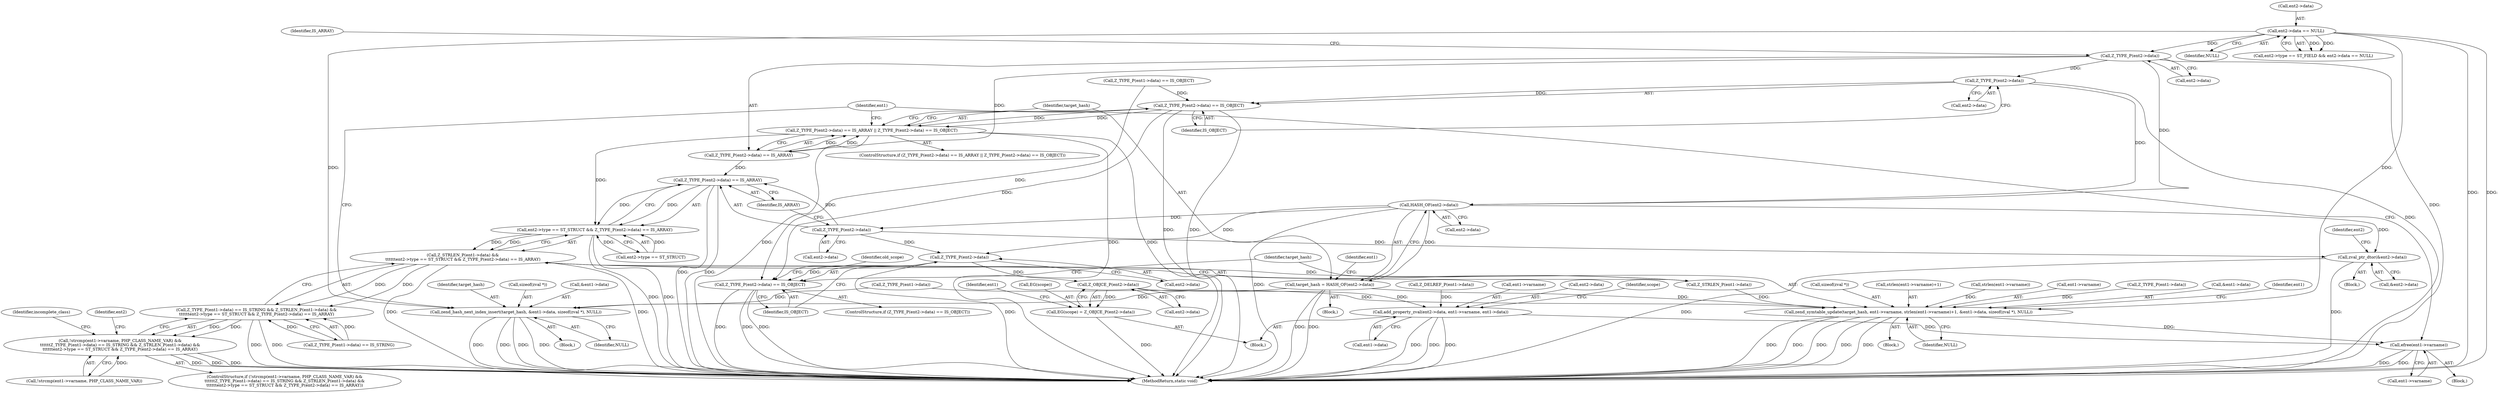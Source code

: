 digraph "0_php-src_698a691724c0a949295991e5df091ce16f899e02?w=1@pointer" {
"1000338" [label="(Call,Z_TYPE_P(ent2->data))"];
"1000332" [label="(Call,Z_TYPE_P(ent2->data))"];
"1000315" [label="(Call,ent2->data == NULL)"];
"1000337" [label="(Call,Z_TYPE_P(ent2->data) == IS_OBJECT)"];
"1000330" [label="(Call,Z_TYPE_P(ent2->data) == IS_ARRAY || Z_TYPE_P(ent2->data) == IS_OBJECT)"];
"1000375" [label="(Call,ent2->type == ST_STRUCT && Z_TYPE_P(ent2->data) == IS_ARRAY)"];
"1000370" [label="(Call,Z_STRLEN_P(ent1->data) &&\n\t\t\t\t\t\tent2->type == ST_STRUCT && Z_TYPE_P(ent2->data) == IS_ARRAY)"];
"1000363" [label="(Call,Z_TYPE_P(ent1->data) == IS_STRING && Z_STRLEN_P(ent1->data) &&\n\t\t\t\t\t\tent2->type == ST_STRUCT && Z_TYPE_P(ent2->data) == IS_ARRAY)"];
"1000356" [label="(Call,!strcmp(ent1->varname, PHP_CLASS_NAME_VAR) &&\n\t\t\t\t\t\tZ_TYPE_P(ent1->data) == IS_STRING && Z_STRLEN_P(ent1->data) &&\n\t\t\t\t\t\tent2->type == ST_STRUCT && Z_TYPE_P(ent2->data) == IS_ARRAY)"];
"1000465" [label="(Call,Z_TYPE_P(ent2->data) == IS_OBJECT)"];
"1000346" [label="(Call,HASH_OF(ent2->data))"];
"1000344" [label="(Call,target_hash = HASH_OF(ent2->data))"];
"1000504" [label="(Call,zend_symtable_update(target_hash, ent1->varname, strlen(ent1->varname)+1, &ent1->data, sizeof(zval *), NULL))"];
"1000522" [label="(Call,efree(ent1->varname))"];
"1000528" [label="(Call,zend_hash_next_index_insert(target_hash, &ent1->data, sizeof(zval *), NULL))"];
"1000382" [label="(Call,Z_TYPE_P(ent2->data))"];
"1000381" [label="(Call,Z_TYPE_P(ent2->data) == IS_ARRAY)"];
"1000448" [label="(Call,zval_ptr_dtor(&ent2->data))"];
"1000466" [label="(Call,Z_TYPE_P(ent2->data))"];
"1000480" [label="(Call,Z_OBJCE_P(ent2->data))"];
"1000477" [label="(Call,EG(scope) = Z_OBJCE_P(ent2->data))"];
"1000488" [label="(Call,add_property_zval(ent2->data, ent1->varname, ent1->data))"];
"1000345" [label="(Identifier,target_hash)"];
"1000519" [label="(Call,sizeof(zval *))"];
"1000383" [label="(Call,ent2->data)"];
"1000481" [label="(Call,ent2->data)"];
"1000346" [label="(Call,HASH_OF(ent2->data))"];
"1000449" [label="(Call,&ent2->data)"];
"1000477" [label="(Call,EG(scope) = Z_OBJCE_P(ent2->data))"];
"1000492" [label="(Call,ent1->varname)"];
"1000381" [label="(Call,Z_TYPE_P(ent2->data) == IS_ARRAY)"];
"1000342" [label="(Identifier,IS_OBJECT)"];
"1000464" [label="(ControlStructure,if (Z_TYPE_P(ent2->data) == IS_OBJECT))"];
"1000330" [label="(Call,Z_TYPE_P(ent2->data) == IS_ARRAY || Z_TYPE_P(ent2->data) == IS_OBJECT)"];
"1000509" [label="(Call,strlen(ent1->varname)+1)"];
"1000354" [label="(Block,)"];
"1000478" [label="(Call,EG(scope))"];
"1000343" [label="(Block,)"];
"1000486" [label="(Identifier,ent1)"];
"1000527" [label="(Block,)"];
"1000382" [label="(Call,Z_TYPE_P(ent2->data))"];
"1000467" [label="(Call,ent2->data)"];
"1000495" [label="(Call,ent1->data)"];
"1000329" [label="(ControlStructure,if (Z_TYPE_P(ent2->data) == IS_ARRAY || Z_TYPE_P(ent2->data) == IS_OBJECT))"];
"1000522" [label="(Call,efree(ent1->varname))"];
"1000363" [label="(Call,Z_TYPE_P(ent1->data) == IS_STRING && Z_STRLEN_P(ent1->data) &&\n\t\t\t\t\t\tent2->type == ST_STRUCT && Z_TYPE_P(ent2->data) == IS_ARRAY)"];
"1000352" [label="(Identifier,ent1)"];
"1000319" [label="(Identifier,NULL)"];
"1000510" [label="(Call,strlen(ent1->varname))"];
"1000336" [label="(Identifier,IS_ARRAY)"];
"1000506" [label="(Call,ent1->varname)"];
"1000489" [label="(Call,ent2->data)"];
"1000536" [label="(Identifier,NULL)"];
"1000365" [label="(Call,Z_TYPE_P(ent1->data))"];
"1000375" [label="(Call,ent2->type == ST_STRUCT && Z_TYPE_P(ent2->data) == IS_ARRAY)"];
"1000371" [label="(Call,Z_STRLEN_P(ent1->data))"];
"1000357" [label="(Call,!strcmp(ent1->varname, PHP_CLASS_NAME_VAR))"];
"1000515" [label="(Call,&ent1->data)"];
"1000474" [label="(Identifier,old_scope)"];
"1000529" [label="(Identifier,target_hash)"];
"1000263" [label="(Call,Z_TYPE_P(ent1->data) == IS_OBJECT)"];
"1000528" [label="(Call,zend_hash_next_index_insert(target_hash, &ent1->data, sizeof(zval *), NULL))"];
"1000356" [label="(Call,!strcmp(ent1->varname, PHP_CLASS_NAME_VAR) &&\n\t\t\t\t\t\tZ_TYPE_P(ent1->data) == IS_STRING && Z_STRLEN_P(ent1->data) &&\n\t\t\t\t\t\tent2->type == ST_STRUCT && Z_TYPE_P(ent2->data) == IS_ARRAY)"];
"1000503" [label="(Block,)"];
"1000455" [label="(Identifier,ent2)"];
"1000376" [label="(Call,ent2->type == ST_STRUCT)"];
"1000524" [label="(Identifier,ent1)"];
"1000386" [label="(Identifier,IS_ARRAY)"];
"1000465" [label="(Call,Z_TYPE_P(ent2->data) == IS_OBJECT)"];
"1000586" [label="(MethodReturn,static void)"];
"1000390" [label="(Identifier,incomplete_class)"];
"1000466" [label="(Call,Z_TYPE_P(ent2->data))"];
"1000355" [label="(ControlStructure,if (!strcmp(ent1->varname, PHP_CLASS_NAME_VAR) &&\n\t\t\t\t\t\tZ_TYPE_P(ent1->data) == IS_STRING && Z_STRLEN_P(ent1->data) &&\n\t\t\t\t\t\tent2->type == ST_STRUCT && Z_TYPE_P(ent2->data) == IS_ARRAY))"];
"1000504" [label="(Call,zend_symtable_update(target_hash, ent1->varname, strlen(ent1->varname)+1, &ent1->data, sizeof(zval *), NULL))"];
"1000448" [label="(Call,zval_ptr_dtor(&ent2->data))"];
"1000337" [label="(Call,Z_TYPE_P(ent2->data) == IS_OBJECT)"];
"1000538" [label="(Identifier,ent1)"];
"1000470" [label="(Identifier,IS_OBJECT)"];
"1000315" [label="(Call,ent2->data == NULL)"];
"1000370" [label="(Call,Z_STRLEN_P(ent1->data) &&\n\t\t\t\t\t\tent2->type == ST_STRUCT && Z_TYPE_P(ent2->data) == IS_ARRAY)"];
"1000468" [label="(Identifier,ent2)"];
"1000264" [label="(Call,Z_TYPE_P(ent1->data))"];
"1000344" [label="(Call,target_hash = HASH_OF(ent2->data))"];
"1000338" [label="(Call,Z_TYPE_P(ent2->data))"];
"1000471" [label="(Block,)"];
"1000347" [label="(Call,ent2->data)"];
"1000500" [label="(Identifier,scope)"];
"1000480" [label="(Call,Z_OBJCE_P(ent2->data))"];
"1000387" [label="(Block,)"];
"1000534" [label="(Call,sizeof(zval *))"];
"1000316" [label="(Call,ent2->data)"];
"1000530" [label="(Call,&ent1->data)"];
"1000505" [label="(Identifier,target_hash)"];
"1000523" [label="(Call,ent1->varname)"];
"1000488" [label="(Call,add_property_zval(ent2->data, ent1->varname, ent1->data))"];
"1000484" [label="(Call,Z_DELREF_P(ent1->data))"];
"1000339" [label="(Call,ent2->data)"];
"1000331" [label="(Call,Z_TYPE_P(ent2->data) == IS_ARRAY)"];
"1000309" [label="(Call,ent2->type == ST_FIELD && ent2->data == NULL)"];
"1000521" [label="(Identifier,NULL)"];
"1000332" [label="(Call,Z_TYPE_P(ent2->data))"];
"1000333" [label="(Call,ent2->data)"];
"1000364" [label="(Call,Z_TYPE_P(ent1->data) == IS_STRING)"];
"1000338" -> "1000337"  [label="AST: "];
"1000338" -> "1000339"  [label="CFG: "];
"1000339" -> "1000338"  [label="AST: "];
"1000342" -> "1000338"  [label="CFG: "];
"1000338" -> "1000586"  [label="DDG: "];
"1000338" -> "1000337"  [label="DDG: "];
"1000332" -> "1000338"  [label="DDG: "];
"1000338" -> "1000346"  [label="DDG: "];
"1000332" -> "1000331"  [label="AST: "];
"1000332" -> "1000333"  [label="CFG: "];
"1000333" -> "1000332"  [label="AST: "];
"1000336" -> "1000332"  [label="CFG: "];
"1000332" -> "1000586"  [label="DDG: "];
"1000332" -> "1000331"  [label="DDG: "];
"1000315" -> "1000332"  [label="DDG: "];
"1000332" -> "1000346"  [label="DDG: "];
"1000315" -> "1000309"  [label="AST: "];
"1000315" -> "1000319"  [label="CFG: "];
"1000316" -> "1000315"  [label="AST: "];
"1000319" -> "1000315"  [label="AST: "];
"1000309" -> "1000315"  [label="CFG: "];
"1000315" -> "1000586"  [label="DDG: "];
"1000315" -> "1000586"  [label="DDG: "];
"1000315" -> "1000309"  [label="DDG: "];
"1000315" -> "1000309"  [label="DDG: "];
"1000315" -> "1000504"  [label="DDG: "];
"1000315" -> "1000528"  [label="DDG: "];
"1000337" -> "1000330"  [label="AST: "];
"1000337" -> "1000342"  [label="CFG: "];
"1000342" -> "1000337"  [label="AST: "];
"1000330" -> "1000337"  [label="CFG: "];
"1000337" -> "1000586"  [label="DDG: "];
"1000337" -> "1000586"  [label="DDG: "];
"1000337" -> "1000330"  [label="DDG: "];
"1000337" -> "1000330"  [label="DDG: "];
"1000263" -> "1000337"  [label="DDG: "];
"1000337" -> "1000465"  [label="DDG: "];
"1000330" -> "1000329"  [label="AST: "];
"1000330" -> "1000331"  [label="CFG: "];
"1000331" -> "1000330"  [label="AST: "];
"1000345" -> "1000330"  [label="CFG: "];
"1000538" -> "1000330"  [label="CFG: "];
"1000330" -> "1000586"  [label="DDG: "];
"1000330" -> "1000586"  [label="DDG: "];
"1000330" -> "1000586"  [label="DDG: "];
"1000331" -> "1000330"  [label="DDG: "];
"1000331" -> "1000330"  [label="DDG: "];
"1000330" -> "1000375"  [label="DDG: "];
"1000375" -> "1000370"  [label="AST: "];
"1000375" -> "1000376"  [label="CFG: "];
"1000375" -> "1000381"  [label="CFG: "];
"1000376" -> "1000375"  [label="AST: "];
"1000381" -> "1000375"  [label="AST: "];
"1000370" -> "1000375"  [label="CFG: "];
"1000375" -> "1000586"  [label="DDG: "];
"1000375" -> "1000586"  [label="DDG: "];
"1000375" -> "1000370"  [label="DDG: "];
"1000375" -> "1000370"  [label="DDG: "];
"1000376" -> "1000375"  [label="DDG: "];
"1000376" -> "1000375"  [label="DDG: "];
"1000381" -> "1000375"  [label="DDG: "];
"1000381" -> "1000375"  [label="DDG: "];
"1000370" -> "1000363"  [label="AST: "];
"1000370" -> "1000371"  [label="CFG: "];
"1000371" -> "1000370"  [label="AST: "];
"1000363" -> "1000370"  [label="CFG: "];
"1000370" -> "1000586"  [label="DDG: "];
"1000370" -> "1000586"  [label="DDG: "];
"1000370" -> "1000363"  [label="DDG: "];
"1000370" -> "1000363"  [label="DDG: "];
"1000371" -> "1000370"  [label="DDG: "];
"1000363" -> "1000356"  [label="AST: "];
"1000363" -> "1000364"  [label="CFG: "];
"1000364" -> "1000363"  [label="AST: "];
"1000356" -> "1000363"  [label="CFG: "];
"1000363" -> "1000586"  [label="DDG: "];
"1000363" -> "1000586"  [label="DDG: "];
"1000363" -> "1000356"  [label="DDG: "];
"1000363" -> "1000356"  [label="DDG: "];
"1000364" -> "1000363"  [label="DDG: "];
"1000364" -> "1000363"  [label="DDG: "];
"1000356" -> "1000355"  [label="AST: "];
"1000356" -> "1000357"  [label="CFG: "];
"1000357" -> "1000356"  [label="AST: "];
"1000390" -> "1000356"  [label="CFG: "];
"1000468" -> "1000356"  [label="CFG: "];
"1000356" -> "1000586"  [label="DDG: "];
"1000356" -> "1000586"  [label="DDG: "];
"1000356" -> "1000586"  [label="DDG: "];
"1000357" -> "1000356"  [label="DDG: "];
"1000465" -> "1000464"  [label="AST: "];
"1000465" -> "1000470"  [label="CFG: "];
"1000466" -> "1000465"  [label="AST: "];
"1000470" -> "1000465"  [label="AST: "];
"1000474" -> "1000465"  [label="CFG: "];
"1000505" -> "1000465"  [label="CFG: "];
"1000465" -> "1000586"  [label="DDG: "];
"1000465" -> "1000586"  [label="DDG: "];
"1000465" -> "1000586"  [label="DDG: "];
"1000466" -> "1000465"  [label="DDG: "];
"1000263" -> "1000465"  [label="DDG: "];
"1000346" -> "1000344"  [label="AST: "];
"1000346" -> "1000347"  [label="CFG: "];
"1000347" -> "1000346"  [label="AST: "];
"1000344" -> "1000346"  [label="CFG: "];
"1000346" -> "1000586"  [label="DDG: "];
"1000346" -> "1000344"  [label="DDG: "];
"1000346" -> "1000382"  [label="DDG: "];
"1000346" -> "1000448"  [label="DDG: "];
"1000346" -> "1000466"  [label="DDG: "];
"1000344" -> "1000343"  [label="AST: "];
"1000345" -> "1000344"  [label="AST: "];
"1000352" -> "1000344"  [label="CFG: "];
"1000344" -> "1000586"  [label="DDG: "];
"1000344" -> "1000586"  [label="DDG: "];
"1000344" -> "1000504"  [label="DDG: "];
"1000344" -> "1000528"  [label="DDG: "];
"1000504" -> "1000503"  [label="AST: "];
"1000504" -> "1000521"  [label="CFG: "];
"1000505" -> "1000504"  [label="AST: "];
"1000506" -> "1000504"  [label="AST: "];
"1000509" -> "1000504"  [label="AST: "];
"1000515" -> "1000504"  [label="AST: "];
"1000519" -> "1000504"  [label="AST: "];
"1000521" -> "1000504"  [label="AST: "];
"1000524" -> "1000504"  [label="CFG: "];
"1000504" -> "1000586"  [label="DDG: "];
"1000504" -> "1000586"  [label="DDG: "];
"1000504" -> "1000586"  [label="DDG: "];
"1000504" -> "1000586"  [label="DDG: "];
"1000504" -> "1000586"  [label="DDG: "];
"1000510" -> "1000504"  [label="DDG: "];
"1000264" -> "1000504"  [label="DDG: "];
"1000365" -> "1000504"  [label="DDG: "];
"1000371" -> "1000504"  [label="DDG: "];
"1000504" -> "1000522"  [label="DDG: "];
"1000522" -> "1000354"  [label="AST: "];
"1000522" -> "1000523"  [label="CFG: "];
"1000523" -> "1000522"  [label="AST: "];
"1000538" -> "1000522"  [label="CFG: "];
"1000522" -> "1000586"  [label="DDG: "];
"1000522" -> "1000586"  [label="DDG: "];
"1000488" -> "1000522"  [label="DDG: "];
"1000528" -> "1000527"  [label="AST: "];
"1000528" -> "1000536"  [label="CFG: "];
"1000529" -> "1000528"  [label="AST: "];
"1000530" -> "1000528"  [label="AST: "];
"1000534" -> "1000528"  [label="AST: "];
"1000536" -> "1000528"  [label="AST: "];
"1000538" -> "1000528"  [label="CFG: "];
"1000528" -> "1000586"  [label="DDG: "];
"1000528" -> "1000586"  [label="DDG: "];
"1000528" -> "1000586"  [label="DDG: "];
"1000528" -> "1000586"  [label="DDG: "];
"1000264" -> "1000528"  [label="DDG: "];
"1000382" -> "1000381"  [label="AST: "];
"1000382" -> "1000383"  [label="CFG: "];
"1000383" -> "1000382"  [label="AST: "];
"1000386" -> "1000382"  [label="CFG: "];
"1000382" -> "1000381"  [label="DDG: "];
"1000382" -> "1000448"  [label="DDG: "];
"1000382" -> "1000466"  [label="DDG: "];
"1000381" -> "1000386"  [label="CFG: "];
"1000386" -> "1000381"  [label="AST: "];
"1000381" -> "1000586"  [label="DDG: "];
"1000381" -> "1000586"  [label="DDG: "];
"1000331" -> "1000381"  [label="DDG: "];
"1000448" -> "1000387"  [label="AST: "];
"1000448" -> "1000449"  [label="CFG: "];
"1000449" -> "1000448"  [label="AST: "];
"1000455" -> "1000448"  [label="CFG: "];
"1000448" -> "1000586"  [label="DDG: "];
"1000448" -> "1000586"  [label="DDG: "];
"1000466" -> "1000467"  [label="CFG: "];
"1000467" -> "1000466"  [label="AST: "];
"1000470" -> "1000466"  [label="CFG: "];
"1000466" -> "1000586"  [label="DDG: "];
"1000466" -> "1000480"  [label="DDG: "];
"1000480" -> "1000477"  [label="AST: "];
"1000480" -> "1000481"  [label="CFG: "];
"1000481" -> "1000480"  [label="AST: "];
"1000477" -> "1000480"  [label="CFG: "];
"1000480" -> "1000477"  [label="DDG: "];
"1000480" -> "1000488"  [label="DDG: "];
"1000477" -> "1000471"  [label="AST: "];
"1000478" -> "1000477"  [label="AST: "];
"1000486" -> "1000477"  [label="CFG: "];
"1000477" -> "1000586"  [label="DDG: "];
"1000488" -> "1000471"  [label="AST: "];
"1000488" -> "1000495"  [label="CFG: "];
"1000489" -> "1000488"  [label="AST: "];
"1000492" -> "1000488"  [label="AST: "];
"1000495" -> "1000488"  [label="AST: "];
"1000500" -> "1000488"  [label="CFG: "];
"1000488" -> "1000586"  [label="DDG: "];
"1000488" -> "1000586"  [label="DDG: "];
"1000488" -> "1000586"  [label="DDG: "];
"1000484" -> "1000488"  [label="DDG: "];
}
